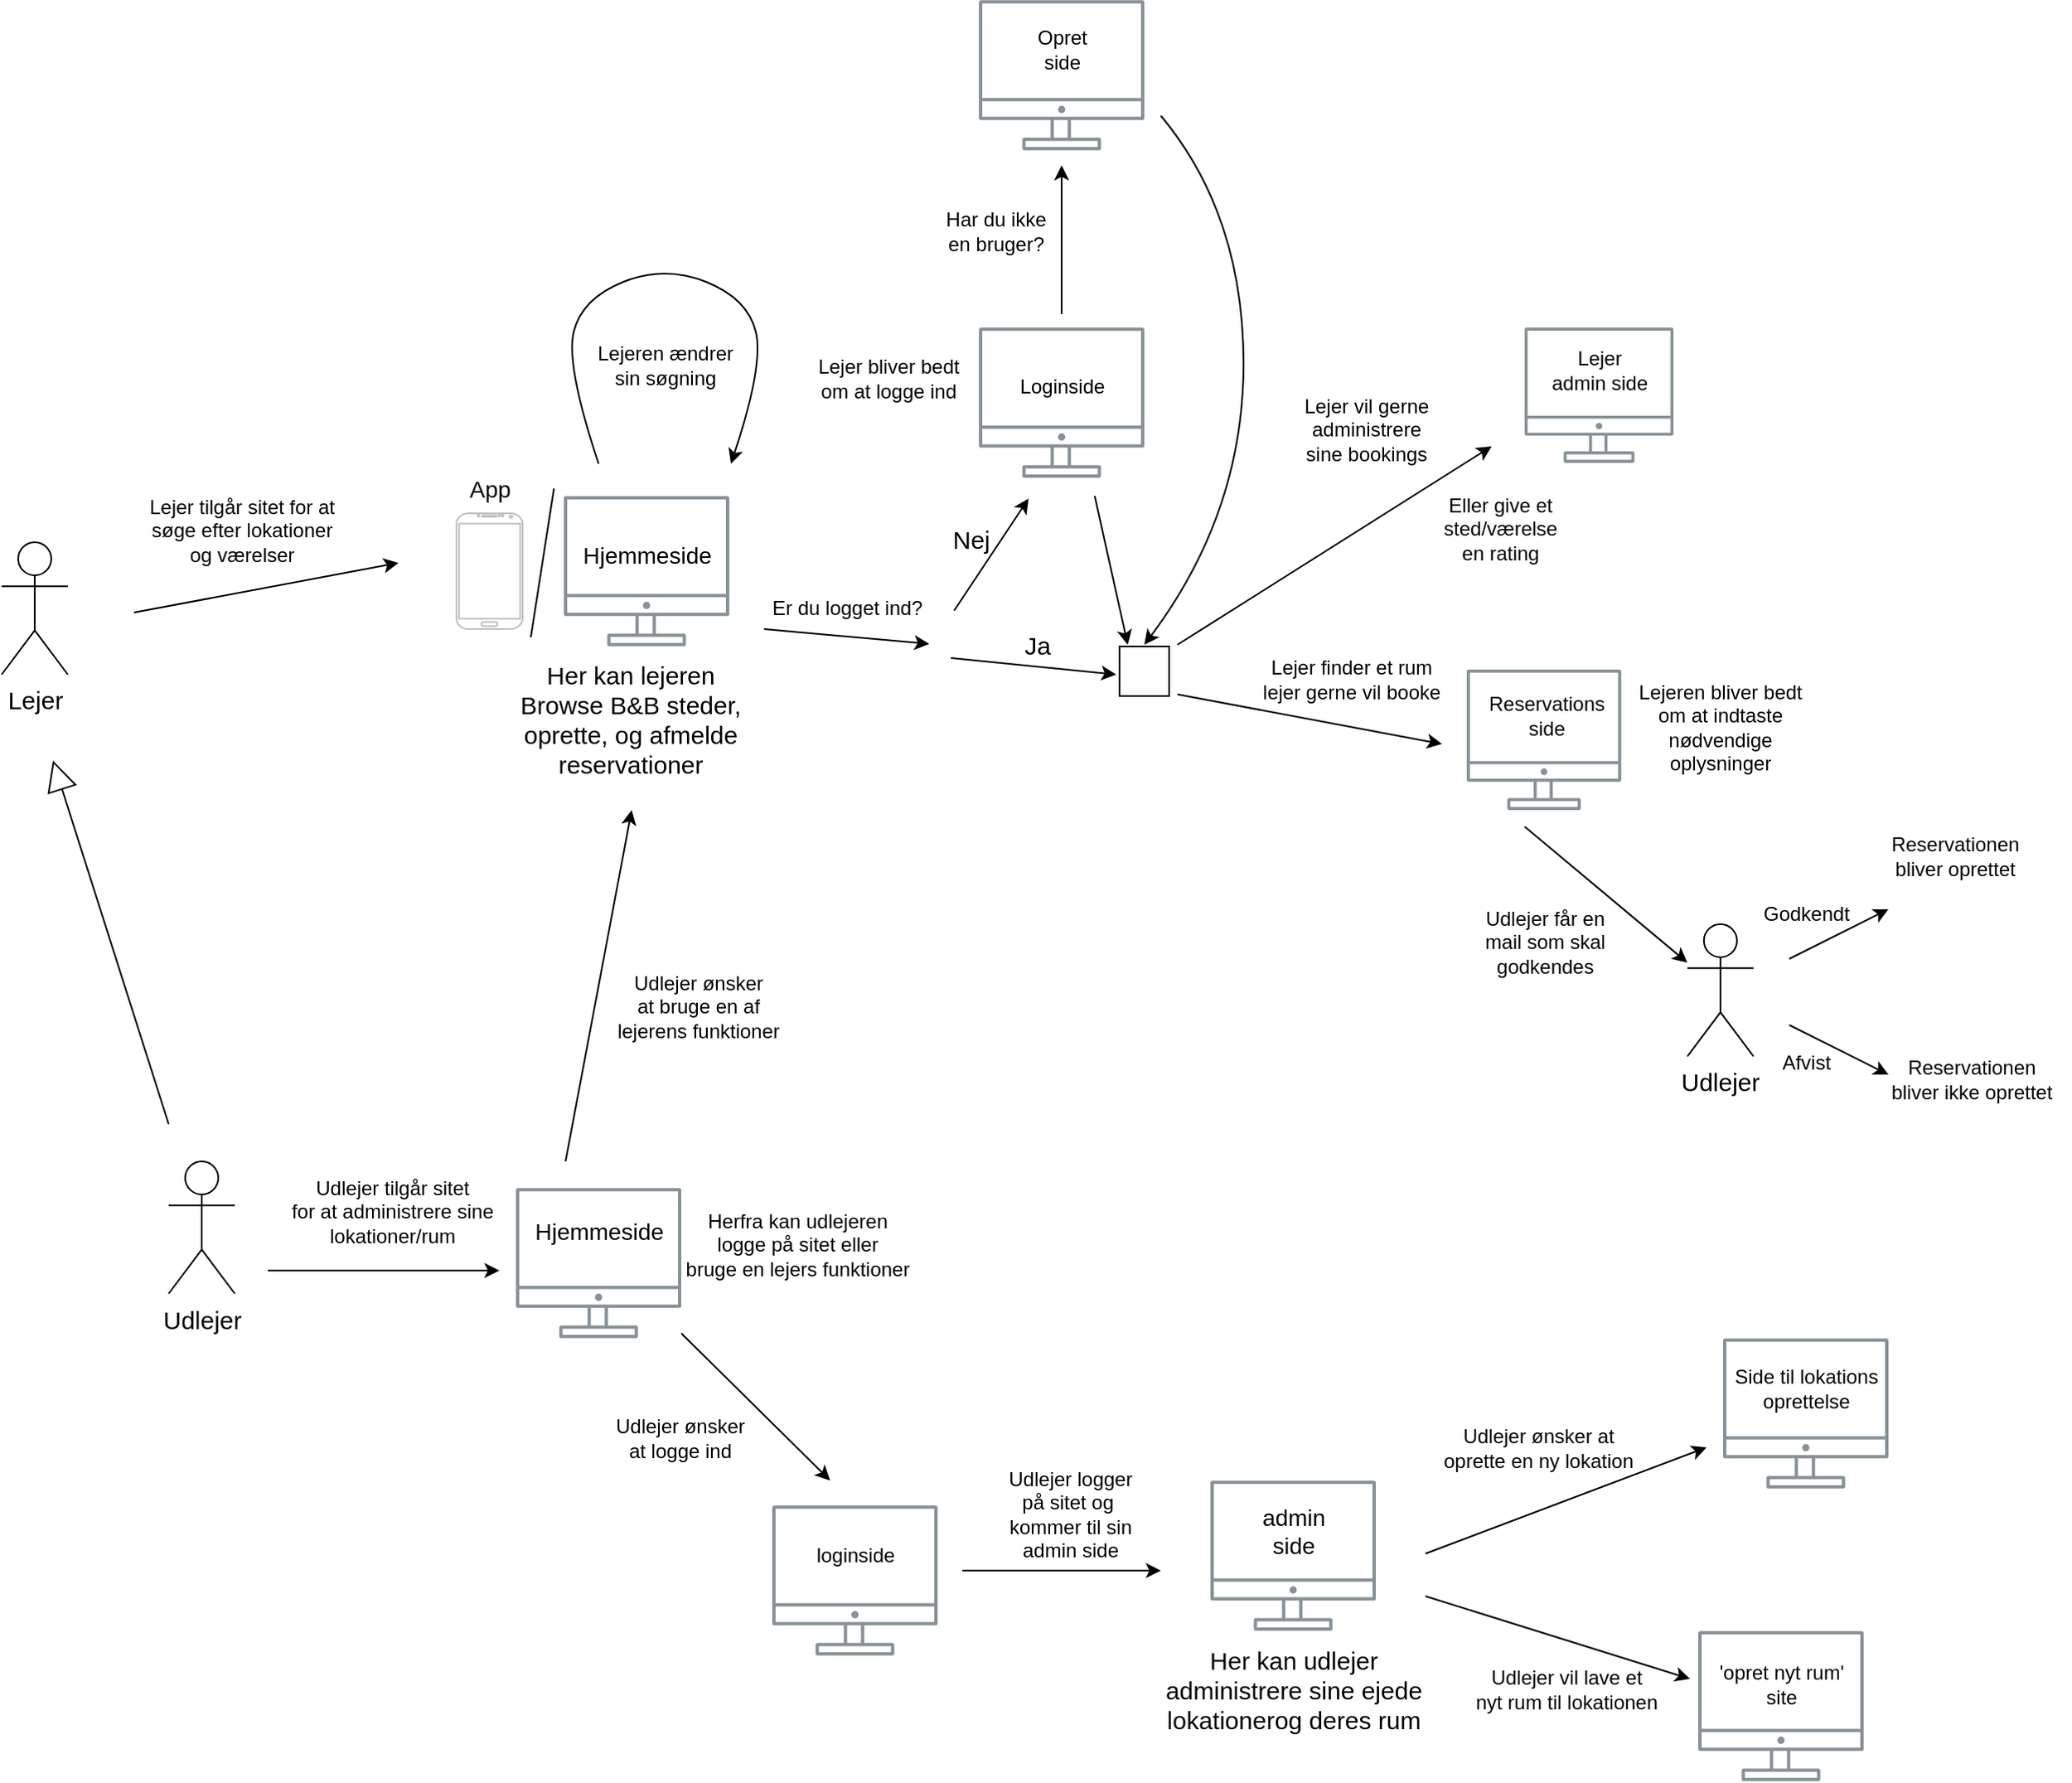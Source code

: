 <mxfile version="21.6.5" type="device">
  <diagram name="Page-1" id="AEc-HWDyfSj8op8-mSxu">
    <mxGraphModel dx="2924" dy="2296" grid="1" gridSize="10" guides="1" tooltips="1" connect="1" arrows="1" fold="1" page="1" pageScale="1" pageWidth="850" pageHeight="1100" math="0" shadow="0">
      <root>
        <mxCell id="0" />
        <mxCell id="1" parent="0" />
        <mxCell id="NfUk1MqOUxG5meEaTdC6-1" value="&lt;font style=&quot;font-size: 15px;&quot;&gt;Lejer&lt;/font&gt;" style="shape=umlActor;verticalLabelPosition=bottom;verticalAlign=top;html=1;outlineConnect=0;" parent="1" vertex="1">
          <mxGeometry x="-221" y="68" width="40" height="80" as="geometry" />
        </mxCell>
        <mxCell id="NfUk1MqOUxG5meEaTdC6-3" value="" style="verticalLabelPosition=bottom;verticalAlign=top;html=1;shadow=0;dashed=0;strokeWidth=1;shape=mxgraph.android.phone2;strokeColor=#c0c0c0;" parent="1" vertex="1">
          <mxGeometry x="54" y="50.5" width="40" height="70" as="geometry" />
        </mxCell>
        <mxCell id="NfUk1MqOUxG5meEaTdC6-4" value="" style="sketch=0;outlineConnect=0;gradientColor=none;fontColor=#545B64;strokeColor=none;fillColor=#879196;dashed=0;verticalLabelPosition=bottom;verticalAlign=top;align=center;html=1;fontSize=12;fontStyle=0;aspect=fixed;shape=mxgraph.aws4.illustration_desktop;pointerEvents=1" parent="1" vertex="1">
          <mxGeometry x="119" y="40" width="100" height="91" as="geometry" />
        </mxCell>
        <mxCell id="NfUk1MqOUxG5meEaTdC6-5" value="&lt;font style=&quot;font-size: 15px;&quot;&gt;Her kan lejeren&lt;br&gt;Browse B&amp;amp;B steder,&lt;br&gt;oprette, og afmelde &lt;br&gt;reservationer&lt;/font&gt;" style="text;html=1;align=center;verticalAlign=middle;resizable=0;points=[];autosize=1;strokeColor=none;fillColor=none;" parent="1" vertex="1">
          <mxGeometry x="79" y="129.5" width="160" height="90" as="geometry" />
        </mxCell>
        <mxCell id="NfUk1MqOUxG5meEaTdC6-6" value="" style="endArrow=classic;html=1;rounded=0;" parent="1" edge="1">
          <mxGeometry width="50" height="50" relative="1" as="geometry">
            <mxPoint x="490" y="130" as="sourcePoint" />
            <mxPoint x="680" y="10" as="targetPoint" />
          </mxGeometry>
        </mxCell>
        <mxCell id="NfUk1MqOUxG5meEaTdC6-12" value="&lt;font style=&quot;font-size: 14px;&quot;&gt;App&lt;/font&gt;" style="text;html=1;align=center;verticalAlign=middle;resizable=0;points=[];autosize=1;strokeColor=none;fillColor=none;" parent="1" vertex="1">
          <mxGeometry x="49" y="20.5" width="50" height="30" as="geometry" />
        </mxCell>
        <mxCell id="NfUk1MqOUxG5meEaTdC6-13" value="&lt;font style=&quot;font-size: 14px;&quot;&gt;Hjemmeside&lt;/font&gt;" style="text;html=1;align=center;verticalAlign=middle;resizable=0;points=[];autosize=1;strokeColor=none;fillColor=none;" parent="1" vertex="1">
          <mxGeometry x="119" y="60.5" width="100" height="30" as="geometry" />
        </mxCell>
        <mxCell id="uHaD1TsjnZPeKEtTKZF_-3" style="rounded=0;orthogonalLoop=1;jettySize=auto;html=1;endArrow=block;endFill=0;strokeWidth=1;endSize=16;" edge="1" parent="1">
          <mxGeometry relative="1" as="geometry">
            <mxPoint x="-190" y="200" as="targetPoint" />
            <mxPoint x="-120" y="420" as="sourcePoint" />
          </mxGeometry>
        </mxCell>
        <mxCell id="NfUk1MqOUxG5meEaTdC6-14" value="&lt;font style=&quot;font-size: 15px;&quot;&gt;Udlejer&lt;/font&gt;" style="shape=umlActor;verticalLabelPosition=bottom;verticalAlign=top;html=1;outlineConnect=0;" parent="1" vertex="1">
          <mxGeometry x="-120" y="442.5" width="40" height="80" as="geometry" />
        </mxCell>
        <mxCell id="NfUk1MqOUxG5meEaTdC6-15" value="" style="sketch=0;outlineConnect=0;gradientColor=none;fontColor=#545B64;strokeColor=none;fillColor=#879196;dashed=0;verticalLabelPosition=bottom;verticalAlign=top;align=center;html=1;fontSize=12;fontStyle=0;aspect=fixed;shape=mxgraph.aws4.illustration_desktop;pointerEvents=1" parent="1" vertex="1">
          <mxGeometry x="510.0" y="635.5" width="100" height="91" as="geometry" />
        </mxCell>
        <mxCell id="NfUk1MqOUxG5meEaTdC6-16" value="" style="endArrow=classic;html=1;rounded=0;" parent="1" edge="1">
          <mxGeometry width="50" height="50" relative="1" as="geometry">
            <mxPoint x="120" y="442.5" as="sourcePoint" />
            <mxPoint x="160" y="230" as="targetPoint" />
          </mxGeometry>
        </mxCell>
        <mxCell id="NfUk1MqOUxG5meEaTdC6-17" value="&lt;font style=&quot;font-size: 15px;&quot;&gt;Her kan udlejer&lt;br&gt;administrere sine ejede &lt;br&gt;lokationerog deres rum&lt;br&gt;&lt;/font&gt;" style="text;html=1;align=center;verticalAlign=middle;resizable=0;points=[];autosize=1;strokeColor=none;fillColor=none;" parent="1" vertex="1">
          <mxGeometry x="470.0" y="726.5" width="180" height="70" as="geometry" />
        </mxCell>
        <mxCell id="NfUk1MqOUxG5meEaTdC6-18" value="&lt;font style=&quot;font-size: 14px;&quot;&gt;admin &lt;br&gt;side&lt;/font&gt;" style="text;html=1;align=center;verticalAlign=middle;resizable=0;points=[];autosize=1;strokeColor=none;fillColor=none;" parent="1" vertex="1">
          <mxGeometry x="530" y="640.5" width="60" height="50" as="geometry" />
        </mxCell>
        <mxCell id="NfUk1MqOUxG5meEaTdC6-19" value="" style="endArrow=classic;html=1;rounded=0;" parent="1" edge="1">
          <mxGeometry width="50" height="50" relative="1" as="geometry">
            <mxPoint x="640" y="679.75" as="sourcePoint" />
            <mxPoint x="810" y="615.5" as="targetPoint" />
          </mxGeometry>
        </mxCell>
        <mxCell id="FePSVHpJ-4HtsNXfQtKf-11" value="" style="endArrow=classic;html=1;rounded=0;" parent="1" edge="1">
          <mxGeometry width="50" height="50" relative="1" as="geometry">
            <mxPoint x="-141" y="110.5" as="sourcePoint" />
            <mxPoint x="19" y="80.5" as="targetPoint" />
          </mxGeometry>
        </mxCell>
        <mxCell id="Vn2AATRS-bQFYpCKBySn-1" value="Lejer tilgår sitet for at&lt;br&gt;søge efter lokationer&lt;br&gt;og værelser" style="text;html=1;align=center;verticalAlign=middle;resizable=0;points=[];autosize=1;strokeColor=none;fillColor=none;" parent="1" vertex="1">
          <mxGeometry x="-146" y="30.5" width="140" height="60" as="geometry" />
        </mxCell>
        <mxCell id="OX39wKjnFkMNizU7Opfl-2" value="Lejeren ændrer &lt;br&gt;sin søgning" style="text;html=1;align=center;verticalAlign=middle;resizable=0;points=[];autosize=1;strokeColor=none;fillColor=none;" parent="1" vertex="1">
          <mxGeometry x="125" y="-59.5" width="110" height="40" as="geometry" />
        </mxCell>
        <mxCell id="OX39wKjnFkMNizU7Opfl-3" value="Lejer vil gerne&lt;br&gt;administrere&lt;br&gt;sine bookings" style="text;html=1;align=center;verticalAlign=middle;resizable=0;points=[];autosize=1;strokeColor=none;fillColor=none;" parent="1" vertex="1">
          <mxGeometry x="553.75" y="-30" width="100" height="60" as="geometry" />
        </mxCell>
        <mxCell id="OX39wKjnFkMNizU7Opfl-4" value="" style="sketch=0;outlineConnect=0;gradientColor=none;fontColor=#545B64;strokeColor=none;fillColor=#879196;dashed=0;verticalLabelPosition=bottom;verticalAlign=top;align=center;html=1;fontSize=12;fontStyle=0;aspect=fixed;shape=mxgraph.aws4.illustration_desktop;pointerEvents=1" parent="1" vertex="1">
          <mxGeometry x="700" y="-61.9" width="90" height="81.9" as="geometry" />
        </mxCell>
        <mxCell id="OX39wKjnFkMNizU7Opfl-5" value="" style="endArrow=classic;html=1;rounded=0;" parent="1" edge="1">
          <mxGeometry width="50" height="50" relative="1" as="geometry">
            <mxPoint x="490" y="160" as="sourcePoint" />
            <mxPoint x="650" y="190" as="targetPoint" />
          </mxGeometry>
        </mxCell>
        <mxCell id="OX39wKjnFkMNizU7Opfl-6" value="Lejer &lt;br&gt;admin side" style="text;html=1;align=center;verticalAlign=middle;resizable=0;points=[];autosize=1;strokeColor=none;fillColor=none;" parent="1" vertex="1">
          <mxGeometry x="705" y="-56.4" width="80" height="40" as="geometry" />
        </mxCell>
        <mxCell id="OX39wKjnFkMNizU7Opfl-7" value="Lejer finder et rum&lt;br&gt;lejer gerne vil booke" style="text;html=1;align=center;verticalAlign=middle;resizable=0;points=[];autosize=1;strokeColor=none;fillColor=none;" parent="1" vertex="1">
          <mxGeometry x="530" y="131" width="130" height="40" as="geometry" />
        </mxCell>
        <mxCell id="OX39wKjnFkMNizU7Opfl-8" value="" style="sketch=0;outlineConnect=0;gradientColor=none;fontColor=#545B64;strokeColor=none;fillColor=#879196;dashed=0;verticalLabelPosition=bottom;verticalAlign=top;align=center;html=1;fontSize=12;fontStyle=0;aspect=fixed;shape=mxgraph.aws4.illustration_desktop;pointerEvents=1" parent="1" vertex="1">
          <mxGeometry x="665" y="145" width="93.41" height="85" as="geometry" />
        </mxCell>
        <mxCell id="OX39wKjnFkMNizU7Opfl-9" value="Reservations&lt;br&gt;side" style="text;html=1;align=center;verticalAlign=middle;resizable=0;points=[];autosize=1;strokeColor=none;fillColor=none;" parent="1" vertex="1">
          <mxGeometry x="668.41" y="153" width="90" height="40" as="geometry" />
        </mxCell>
        <mxCell id="OX39wKjnFkMNizU7Opfl-10" value="Lejeren bliver bedt&lt;br&gt;om at indtaste&lt;br&gt;nødvendige&lt;br&gt;oplysninger" style="text;html=1;align=center;verticalAlign=middle;resizable=0;points=[];autosize=1;strokeColor=none;fillColor=none;" parent="1" vertex="1">
          <mxGeometry x="758.41" y="145" width="120" height="70" as="geometry" />
        </mxCell>
        <mxCell id="OX39wKjnFkMNizU7Opfl-11" value="" style="endArrow=classic;html=1;rounded=0;" parent="1" target="OX39wKjnFkMNizU7Opfl-14" edge="1">
          <mxGeometry width="50" height="50" relative="1" as="geometry">
            <mxPoint x="700" y="240" as="sourcePoint" />
            <mxPoint x="700" y="290" as="targetPoint" />
          </mxGeometry>
        </mxCell>
        <mxCell id="OX39wKjnFkMNizU7Opfl-13" value="" style="curved=1;endArrow=classic;html=1;rounded=0;" parent="1" edge="1">
          <mxGeometry width="50" height="50" relative="1" as="geometry">
            <mxPoint x="140" y="20.5" as="sourcePoint" />
            <mxPoint x="220" y="20.5" as="targetPoint" />
            <Array as="points">
              <mxPoint x="120" y="-39.5" />
              <mxPoint x="130" y="-79.5" />
              <mxPoint x="180" y="-99.5" />
              <mxPoint x="230" y="-79.5" />
              <mxPoint x="240" y="-39.5" />
            </Array>
          </mxGeometry>
        </mxCell>
        <mxCell id="OX39wKjnFkMNizU7Opfl-14" value="&lt;font style=&quot;font-size: 15px;&quot;&gt;Udlejer&lt;/font&gt;" style="shape=umlActor;verticalLabelPosition=bottom;verticalAlign=top;html=1;outlineConnect=0;" parent="1" vertex="1">
          <mxGeometry x="798.41" y="299" width="40" height="80" as="geometry" />
        </mxCell>
        <mxCell id="OX39wKjnFkMNizU7Opfl-15" value="Udlejer får en &lt;br&gt;mail som skal &lt;br&gt;godkendes" style="text;html=1;align=center;verticalAlign=middle;resizable=0;points=[];autosize=1;strokeColor=none;fillColor=none;" parent="1" vertex="1">
          <mxGeometry x="661.7" y="280" width="100" height="60" as="geometry" />
        </mxCell>
        <mxCell id="OX39wKjnFkMNizU7Opfl-20" value="" style="endArrow=classic;html=1;rounded=0;" parent="1" edge="1">
          <mxGeometry width="50" height="50" relative="1" as="geometry">
            <mxPoint x="860" y="320" as="sourcePoint" />
            <mxPoint x="920" y="290" as="targetPoint" />
          </mxGeometry>
        </mxCell>
        <mxCell id="OX39wKjnFkMNizU7Opfl-21" value="Godkendt" style="text;html=1;align=center;verticalAlign=middle;resizable=0;points=[];autosize=1;strokeColor=none;fillColor=none;" parent="1" vertex="1">
          <mxGeometry x="830" y="278" width="80" height="30" as="geometry" />
        </mxCell>
        <mxCell id="OX39wKjnFkMNizU7Opfl-22" value="Reservationen&lt;br&gt;bliver oprettet" style="text;html=1;align=center;verticalAlign=middle;resizable=0;points=[];autosize=1;strokeColor=none;fillColor=none;" parent="1" vertex="1">
          <mxGeometry x="910" y="238" width="100" height="40" as="geometry" />
        </mxCell>
        <mxCell id="OX39wKjnFkMNizU7Opfl-23" value="" style="endArrow=classic;html=1;rounded=0;" parent="1" edge="1">
          <mxGeometry width="50" height="50" relative="1" as="geometry">
            <mxPoint x="860" y="360" as="sourcePoint" />
            <mxPoint x="920" y="390" as="targetPoint" />
          </mxGeometry>
        </mxCell>
        <mxCell id="OX39wKjnFkMNizU7Opfl-24" value="Afvist" style="text;html=1;align=center;verticalAlign=middle;resizable=0;points=[];autosize=1;strokeColor=none;fillColor=none;" parent="1" vertex="1">
          <mxGeometry x="845" y="368" width="50" height="30" as="geometry" />
        </mxCell>
        <mxCell id="OX39wKjnFkMNizU7Opfl-25" value="Reservationen&lt;br&gt;bliver ikke oprettet" style="text;html=1;align=center;verticalAlign=middle;resizable=0;points=[];autosize=1;strokeColor=none;fillColor=none;" parent="1" vertex="1">
          <mxGeometry x="910" y="373" width="120" height="40" as="geometry" />
        </mxCell>
        <mxCell id="OX39wKjnFkMNizU7Opfl-26" value="Udlejer logger &lt;br&gt;på sitet og&amp;nbsp;&lt;br&gt;kommer til sin&lt;br&gt;admin side" style="text;html=1;align=center;verticalAlign=middle;resizable=0;points=[];autosize=1;strokeColor=none;fillColor=none;" parent="1" vertex="1">
          <mxGeometry x="375.0" y="620.5" width="100" height="70" as="geometry" />
        </mxCell>
        <mxCell id="OX39wKjnFkMNizU7Opfl-29" value="Eller give et &lt;br&gt;sted/værelse&lt;br&gt;en rating" style="text;html=1;align=center;verticalAlign=middle;resizable=0;points=[];autosize=1;strokeColor=none;fillColor=none;" parent="1" vertex="1">
          <mxGeometry x="640" y="30" width="90" height="60" as="geometry" />
        </mxCell>
        <mxCell id="OX39wKjnFkMNizU7Opfl-30" value="Udlejer ønsker at &lt;br&gt;oprette en ny lokation" style="text;html=1;align=center;verticalAlign=middle;resizable=0;points=[];autosize=1;strokeColor=none;fillColor=none;" parent="1" vertex="1">
          <mxGeometry x="638.41" y="595.5" width="140" height="40" as="geometry" />
        </mxCell>
        <mxCell id="OX39wKjnFkMNizU7Opfl-31" value="" style="sketch=0;outlineConnect=0;gradientColor=none;fontColor=#545B64;strokeColor=none;fillColor=#879196;dashed=0;verticalLabelPosition=bottom;verticalAlign=top;align=center;html=1;fontSize=12;fontStyle=0;aspect=fixed;shape=mxgraph.aws4.illustration_desktop;pointerEvents=1" parent="1" vertex="1">
          <mxGeometry x="820" y="549.5" width="100" height="91" as="geometry" />
        </mxCell>
        <mxCell id="OX39wKjnFkMNizU7Opfl-32" value="Side til lokations&lt;br&gt;oprettelse" style="text;html=1;align=center;verticalAlign=middle;resizable=0;points=[];autosize=1;strokeColor=none;fillColor=none;" parent="1" vertex="1">
          <mxGeometry x="815" y="559.5" width="110" height="40" as="geometry" />
        </mxCell>
        <mxCell id="OX39wKjnFkMNizU7Opfl-33" value="" style="endArrow=classic;html=1;rounded=0;" parent="1" edge="1">
          <mxGeometry width="50" height="50" relative="1" as="geometry">
            <mxPoint x="640" y="705.5" as="sourcePoint" />
            <mxPoint x="800" y="755.5" as="targetPoint" />
          </mxGeometry>
        </mxCell>
        <mxCell id="OX39wKjnFkMNizU7Opfl-35" value="Udlejer vil lave et&lt;br&gt;nyt rum til lokationen" style="text;html=1;align=center;verticalAlign=middle;resizable=0;points=[];autosize=1;strokeColor=none;fillColor=none;" parent="1" vertex="1">
          <mxGeometry x="660" y="741.5" width="130" height="40" as="geometry" />
        </mxCell>
        <mxCell id="OX39wKjnFkMNizU7Opfl-36" value="" style="sketch=0;outlineConnect=0;gradientColor=none;fontColor=#545B64;strokeColor=none;fillColor=#879196;dashed=0;verticalLabelPosition=bottom;verticalAlign=top;align=center;html=1;fontSize=12;fontStyle=0;aspect=fixed;shape=mxgraph.aws4.illustration_desktop;pointerEvents=1" parent="1" vertex="1">
          <mxGeometry x="805" y="726.5" width="100" height="91" as="geometry" />
        </mxCell>
        <mxCell id="OX39wKjnFkMNizU7Opfl-37" value="&#39;opret nyt rum&#39;&lt;br&gt;site" style="text;html=1;align=center;verticalAlign=middle;resizable=0;points=[];autosize=1;strokeColor=none;fillColor=none;" parent="1" vertex="1">
          <mxGeometry x="805" y="739" width="100" height="40" as="geometry" />
        </mxCell>
        <mxCell id="OX39wKjnFkMNizU7Opfl-38" value="" style="endArrow=none;html=1;rounded=0;" parent="1" edge="1">
          <mxGeometry width="50" height="50" relative="1" as="geometry">
            <mxPoint x="99" y="125.5" as="sourcePoint" />
            <mxPoint x="113" y="35.5" as="targetPoint" />
          </mxGeometry>
        </mxCell>
        <mxCell id="OX39wKjnFkMNizU7Opfl-39" value="" style="sketch=0;outlineConnect=0;gradientColor=none;fontColor=#545B64;strokeColor=none;fillColor=#879196;dashed=0;verticalLabelPosition=bottom;verticalAlign=top;align=center;html=1;fontSize=12;fontStyle=0;aspect=fixed;shape=mxgraph.aws4.illustration_desktop;pointerEvents=1" parent="1" vertex="1">
          <mxGeometry x="90" y="458.5" width="100" height="91" as="geometry" />
        </mxCell>
        <mxCell id="OX39wKjnFkMNizU7Opfl-40" value="" style="endArrow=classic;html=1;rounded=0;" parent="1" edge="1">
          <mxGeometry width="50" height="50" relative="1" as="geometry">
            <mxPoint x="-60" y="508.5" as="sourcePoint" />
            <mxPoint x="80" y="508.5" as="targetPoint" />
          </mxGeometry>
        </mxCell>
        <mxCell id="OX39wKjnFkMNizU7Opfl-41" value="Udlejer tilgår sitet &lt;br&gt;for at administrere sine&lt;br&gt;lokationer/rum" style="text;html=1;align=center;verticalAlign=middle;resizable=0;points=[];autosize=1;strokeColor=none;fillColor=none;" parent="1" vertex="1">
          <mxGeometry x="-60" y="442.5" width="150" height="60" as="geometry" />
        </mxCell>
        <mxCell id="uHaD1TsjnZPeKEtTKZF_-4" value="&lt;font style=&quot;font-size: 14px;&quot;&gt;Hjemmeside&lt;/font&gt;" style="text;html=1;align=center;verticalAlign=middle;resizable=0;points=[];autosize=1;strokeColor=none;fillColor=none;" vertex="1" parent="1">
          <mxGeometry x="90" y="470" width="100" height="30" as="geometry" />
        </mxCell>
        <mxCell id="uHaD1TsjnZPeKEtTKZF_-6" value="Herfra kan udlejeren&lt;br&gt;logge på sitet eller&lt;br&gt;bruge en lejers funktioner" style="text;html=1;align=center;verticalAlign=middle;resizable=0;points=[];autosize=1;strokeColor=none;fillColor=none;" vertex="1" parent="1">
          <mxGeometry x="180" y="462.5" width="160" height="60" as="geometry" />
        </mxCell>
        <mxCell id="uHaD1TsjnZPeKEtTKZF_-7" value="Udlejer ønsker&lt;br&gt;at bruge en af &lt;br&gt;lejerens funktioner" style="text;html=1;align=center;verticalAlign=middle;resizable=0;points=[];autosize=1;strokeColor=none;fillColor=none;" vertex="1" parent="1">
          <mxGeometry x="140" y="319" width="120" height="60" as="geometry" />
        </mxCell>
        <mxCell id="uHaD1TsjnZPeKEtTKZF_-9" value="" style="endArrow=classic;html=1;rounded=0;" edge="1" parent="1">
          <mxGeometry width="50" height="50" relative="1" as="geometry">
            <mxPoint x="190" y="546.5" as="sourcePoint" />
            <mxPoint x="280" y="635.5" as="targetPoint" />
          </mxGeometry>
        </mxCell>
        <mxCell id="uHaD1TsjnZPeKEtTKZF_-10" value="" style="endArrow=classic;html=1;rounded=0;fontStyle=1" edge="1" parent="1">
          <mxGeometry width="50" height="50" relative="1" as="geometry">
            <mxPoint x="360" y="690" as="sourcePoint" />
            <mxPoint x="480" y="690" as="targetPoint" />
          </mxGeometry>
        </mxCell>
        <mxCell id="uHaD1TsjnZPeKEtTKZF_-11" value="Udlejer ønsker&lt;br&gt;at logge ind" style="text;html=1;align=center;verticalAlign=middle;resizable=0;points=[];autosize=1;strokeColor=none;fillColor=none;" vertex="1" parent="1">
          <mxGeometry x="139" y="590" width="100" height="40" as="geometry" />
        </mxCell>
        <mxCell id="uHaD1TsjnZPeKEtTKZF_-13" value="" style="sketch=0;outlineConnect=0;gradientColor=none;fontColor=#545B64;strokeColor=none;fillColor=#879196;dashed=0;verticalLabelPosition=bottom;verticalAlign=top;align=center;html=1;fontSize=12;fontStyle=0;aspect=fixed;shape=mxgraph.aws4.illustration_desktop;pointerEvents=1" vertex="1" parent="1">
          <mxGeometry x="245" y="650.5" width="100" height="91" as="geometry" />
        </mxCell>
        <mxCell id="uHaD1TsjnZPeKEtTKZF_-14" value="loginside" style="text;html=1;align=center;verticalAlign=middle;resizable=0;points=[];autosize=1;strokeColor=none;fillColor=none;" vertex="1" parent="1">
          <mxGeometry x="260" y="666" width="70" height="30" as="geometry" />
        </mxCell>
        <mxCell id="uHaD1TsjnZPeKEtTKZF_-17" value="" style="edgeStyle=none;orthogonalLoop=1;jettySize=auto;html=1;rounded=0;" edge="1" parent="1">
          <mxGeometry width="100" relative="1" as="geometry">
            <mxPoint x="240" y="120.5" as="sourcePoint" />
            <mxPoint x="340" y="129.5" as="targetPoint" />
            <Array as="points" />
          </mxGeometry>
        </mxCell>
        <mxCell id="uHaD1TsjnZPeKEtTKZF_-18" value="Er du logget ind?" style="text;html=1;align=center;verticalAlign=middle;resizable=0;points=[];autosize=1;strokeColor=none;fillColor=none;" vertex="1" parent="1">
          <mxGeometry x="235" y="93" width="110" height="30" as="geometry" />
        </mxCell>
        <mxCell id="uHaD1TsjnZPeKEtTKZF_-19" value="" style="edgeStyle=none;orthogonalLoop=1;jettySize=auto;html=1;rounded=0;" edge="1" parent="1">
          <mxGeometry width="100" relative="1" as="geometry">
            <mxPoint x="353" y="138" as="sourcePoint" />
            <mxPoint x="453" y="148" as="targetPoint" />
            <Array as="points" />
          </mxGeometry>
        </mxCell>
        <mxCell id="uHaD1TsjnZPeKEtTKZF_-20" value="&lt;font style=&quot;font-size: 15px;&quot;&gt;Ja&lt;/font&gt;" style="text;html=1;align=center;verticalAlign=middle;resizable=0;points=[];autosize=1;strokeColor=none;fillColor=none;" vertex="1" parent="1">
          <mxGeometry x="385" y="115" width="40" height="30" as="geometry" />
        </mxCell>
        <mxCell id="uHaD1TsjnZPeKEtTKZF_-22" value="" style="edgeStyle=none;orthogonalLoop=1;jettySize=auto;html=1;rounded=0;" edge="1" parent="1">
          <mxGeometry width="100" relative="1" as="geometry">
            <mxPoint x="355" y="109.4" as="sourcePoint" />
            <mxPoint x="400" y="41.6" as="targetPoint" />
            <Array as="points" />
          </mxGeometry>
        </mxCell>
        <mxCell id="uHaD1TsjnZPeKEtTKZF_-23" value="&lt;font style=&quot;font-size: 15px;&quot;&gt;Nej&lt;/font&gt;" style="text;html=1;align=center;verticalAlign=middle;resizable=0;points=[];autosize=1;strokeColor=none;fillColor=none;" vertex="1" parent="1">
          <mxGeometry x="340" y="50.5" width="50" height="30" as="geometry" />
        </mxCell>
        <mxCell id="uHaD1TsjnZPeKEtTKZF_-24" value="" style="sketch=0;outlineConnect=0;gradientColor=none;fontColor=#545B64;strokeColor=none;fillColor=#879196;dashed=0;verticalLabelPosition=bottom;verticalAlign=top;align=center;html=1;fontSize=12;fontStyle=0;aspect=fixed;shape=mxgraph.aws4.illustration_desktop;pointerEvents=1" vertex="1" parent="1">
          <mxGeometry x="370" y="-61.9" width="100" height="91" as="geometry" />
        </mxCell>
        <mxCell id="uHaD1TsjnZPeKEtTKZF_-25" value="Lejer bliver bedt&lt;br&gt;om at logge ind" style="text;html=1;align=center;verticalAlign=middle;resizable=0;points=[];autosize=1;strokeColor=none;fillColor=none;" vertex="1" parent="1">
          <mxGeometry x="260" y="-51.4" width="110" height="40" as="geometry" />
        </mxCell>
        <mxCell id="uHaD1TsjnZPeKEtTKZF_-26" value="Loginside" style="text;html=1;align=center;verticalAlign=middle;resizable=0;points=[];autosize=1;strokeColor=none;fillColor=none;" vertex="1" parent="1">
          <mxGeometry x="385" y="-41.4" width="70" height="30" as="geometry" />
        </mxCell>
        <mxCell id="uHaD1TsjnZPeKEtTKZF_-27" value="" style="edgeStyle=none;orthogonalLoop=1;jettySize=auto;html=1;rounded=0;" edge="1" parent="1">
          <mxGeometry width="100" relative="1" as="geometry">
            <mxPoint x="420" y="-70" as="sourcePoint" />
            <mxPoint x="420" y="-160" as="targetPoint" />
            <Array as="points" />
          </mxGeometry>
        </mxCell>
        <mxCell id="uHaD1TsjnZPeKEtTKZF_-28" value="Har du ikke&lt;br&gt;en bruger?" style="text;html=1;align=center;verticalAlign=middle;resizable=0;points=[];autosize=1;strokeColor=none;fillColor=none;" vertex="1" parent="1">
          <mxGeometry x="340" y="-140" width="80" height="40" as="geometry" />
        </mxCell>
        <mxCell id="uHaD1TsjnZPeKEtTKZF_-29" value="" style="sketch=0;outlineConnect=0;gradientColor=none;fontColor=#545B64;strokeColor=none;fillColor=#879196;dashed=0;verticalLabelPosition=bottom;verticalAlign=top;align=center;html=1;fontSize=12;fontStyle=0;aspect=fixed;shape=mxgraph.aws4.illustration_desktop;pointerEvents=1" vertex="1" parent="1">
          <mxGeometry x="370" y="-260" width="100" height="91" as="geometry" />
        </mxCell>
        <mxCell id="uHaD1TsjnZPeKEtTKZF_-30" value="" style="edgeStyle=none;orthogonalLoop=1;jettySize=auto;html=1;rounded=0;" edge="1" parent="1">
          <mxGeometry width="100" relative="1" as="geometry">
            <mxPoint x="440" y="40" as="sourcePoint" />
            <mxPoint x="460" y="130" as="targetPoint" />
            <Array as="points" />
          </mxGeometry>
        </mxCell>
        <mxCell id="uHaD1TsjnZPeKEtTKZF_-31" value="Opret&lt;br&gt;side" style="text;html=1;align=center;verticalAlign=middle;resizable=0;points=[];autosize=1;strokeColor=none;fillColor=none;" vertex="1" parent="1">
          <mxGeometry x="395" y="-250" width="50" height="40" as="geometry" />
        </mxCell>
        <mxCell id="uHaD1TsjnZPeKEtTKZF_-32" value="" style="curved=1;endArrow=classic;html=1;rounded=0;" edge="1" parent="1">
          <mxGeometry width="50" height="50" relative="1" as="geometry">
            <mxPoint x="480" y="-190" as="sourcePoint" />
            <mxPoint x="470" y="130" as="targetPoint" />
            <Array as="points">
              <mxPoint x="530" y="-130" />
              <mxPoint x="530" y="50" />
            </Array>
          </mxGeometry>
        </mxCell>
        <mxCell id="uHaD1TsjnZPeKEtTKZF_-33" value="" style="rounded=0;whiteSpace=wrap;html=1;" vertex="1" parent="1">
          <mxGeometry x="455" y="131" width="30" height="30" as="geometry" />
        </mxCell>
      </root>
    </mxGraphModel>
  </diagram>
</mxfile>
